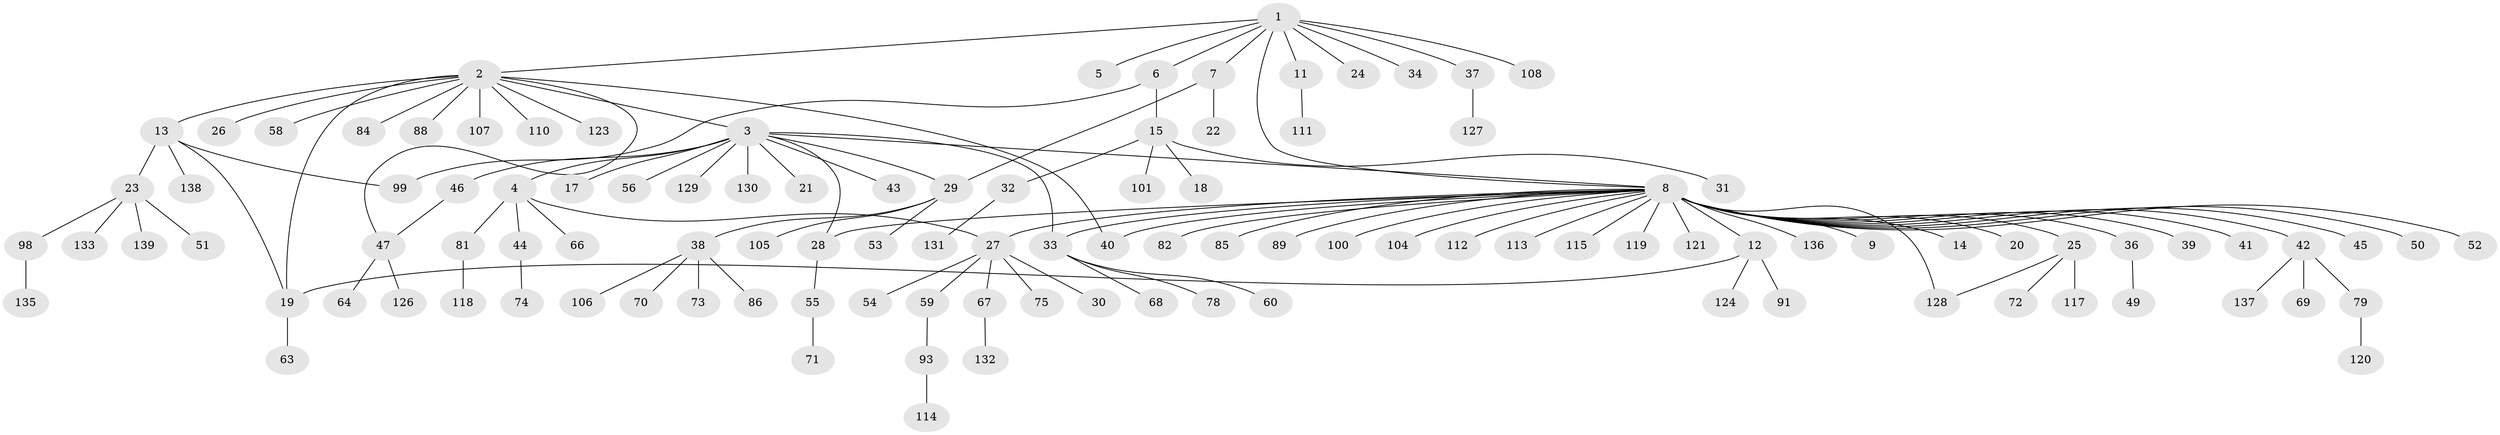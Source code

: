 // Generated by graph-tools (version 1.1) at 2025/23/03/03/25 07:23:54]
// undirected, 113 vertices, 123 edges
graph export_dot {
graph [start="1"]
  node [color=gray90,style=filled];
  1 [super="+61"];
  2 [super="+92"];
  3 [super="+16"];
  4 [super="+10"];
  5;
  6;
  7;
  8 [super="+35"];
  9;
  11 [super="+122"];
  12 [super="+103"];
  13 [super="+77"];
  14;
  15 [super="+97"];
  17;
  18;
  19;
  20;
  21 [super="+65"];
  22;
  23 [super="+95"];
  24;
  25 [super="+57"];
  26;
  27 [super="+80"];
  28;
  29 [super="+134"];
  30;
  31;
  32 [super="+94"];
  33 [super="+76"];
  34;
  36 [super="+96"];
  37;
  38 [super="+62"];
  39;
  40;
  41;
  42 [super="+83"];
  43;
  44 [super="+48"];
  45;
  46;
  47 [super="+125"];
  49;
  50;
  51;
  52;
  53;
  54;
  55 [super="+109"];
  56;
  58;
  59 [super="+87"];
  60;
  63;
  64;
  66;
  67 [super="+116"];
  68;
  69;
  70 [super="+90"];
  71;
  72;
  73;
  74;
  75;
  78;
  79;
  81 [super="+102"];
  82;
  84;
  85;
  86;
  88;
  89;
  91;
  93;
  98;
  99;
  100;
  101;
  104;
  105;
  106;
  107;
  108;
  110;
  111;
  112;
  113;
  114;
  115;
  117;
  118;
  119;
  120;
  121;
  123;
  124;
  126;
  127;
  128;
  129;
  130;
  131;
  132;
  133;
  135;
  136;
  137;
  138;
  139;
  1 -- 2;
  1 -- 5;
  1 -- 6;
  1 -- 7;
  1 -- 8;
  1 -- 11;
  1 -- 24;
  1 -- 34;
  1 -- 37;
  1 -- 108;
  2 -- 3;
  2 -- 13;
  2 -- 19;
  2 -- 26;
  2 -- 40;
  2 -- 47;
  2 -- 58;
  2 -- 84;
  2 -- 88;
  2 -- 107;
  2 -- 110;
  2 -- 123;
  3 -- 4;
  3 -- 8;
  3 -- 17;
  3 -- 21;
  3 -- 28;
  3 -- 29;
  3 -- 33;
  3 -- 43;
  3 -- 46;
  3 -- 56;
  3 -- 129;
  3 -- 130;
  4 -- 27;
  4 -- 44;
  4 -- 66;
  4 -- 81;
  6 -- 15;
  6 -- 99;
  7 -- 22;
  7 -- 29;
  8 -- 9;
  8 -- 12;
  8 -- 14;
  8 -- 20;
  8 -- 25 [weight=2];
  8 -- 27;
  8 -- 28;
  8 -- 33;
  8 -- 36;
  8 -- 39;
  8 -- 40;
  8 -- 41;
  8 -- 42;
  8 -- 45;
  8 -- 50;
  8 -- 52;
  8 -- 82;
  8 -- 85;
  8 -- 89;
  8 -- 100;
  8 -- 104;
  8 -- 112;
  8 -- 113;
  8 -- 115;
  8 -- 119;
  8 -- 121;
  8 -- 128;
  8 -- 136;
  11 -- 111;
  12 -- 19;
  12 -- 91;
  12 -- 124;
  13 -- 19;
  13 -- 23;
  13 -- 138;
  13 -- 99;
  15 -- 18;
  15 -- 31;
  15 -- 32;
  15 -- 101;
  19 -- 63;
  23 -- 51;
  23 -- 98;
  23 -- 133;
  23 -- 139;
  25 -- 72;
  25 -- 117;
  25 -- 128;
  27 -- 30;
  27 -- 54;
  27 -- 59;
  27 -- 67;
  27 -- 75;
  28 -- 55;
  29 -- 38;
  29 -- 53;
  29 -- 105;
  32 -- 131;
  33 -- 60;
  33 -- 68;
  33 -- 78;
  36 -- 49;
  37 -- 127;
  38 -- 70;
  38 -- 86;
  38 -- 73;
  38 -- 106;
  42 -- 69;
  42 -- 79;
  42 -- 137;
  44 -- 74;
  46 -- 47;
  47 -- 64;
  47 -- 126;
  55 -- 71;
  59 -- 93;
  67 -- 132;
  79 -- 120;
  81 -- 118;
  93 -- 114;
  98 -- 135;
}
